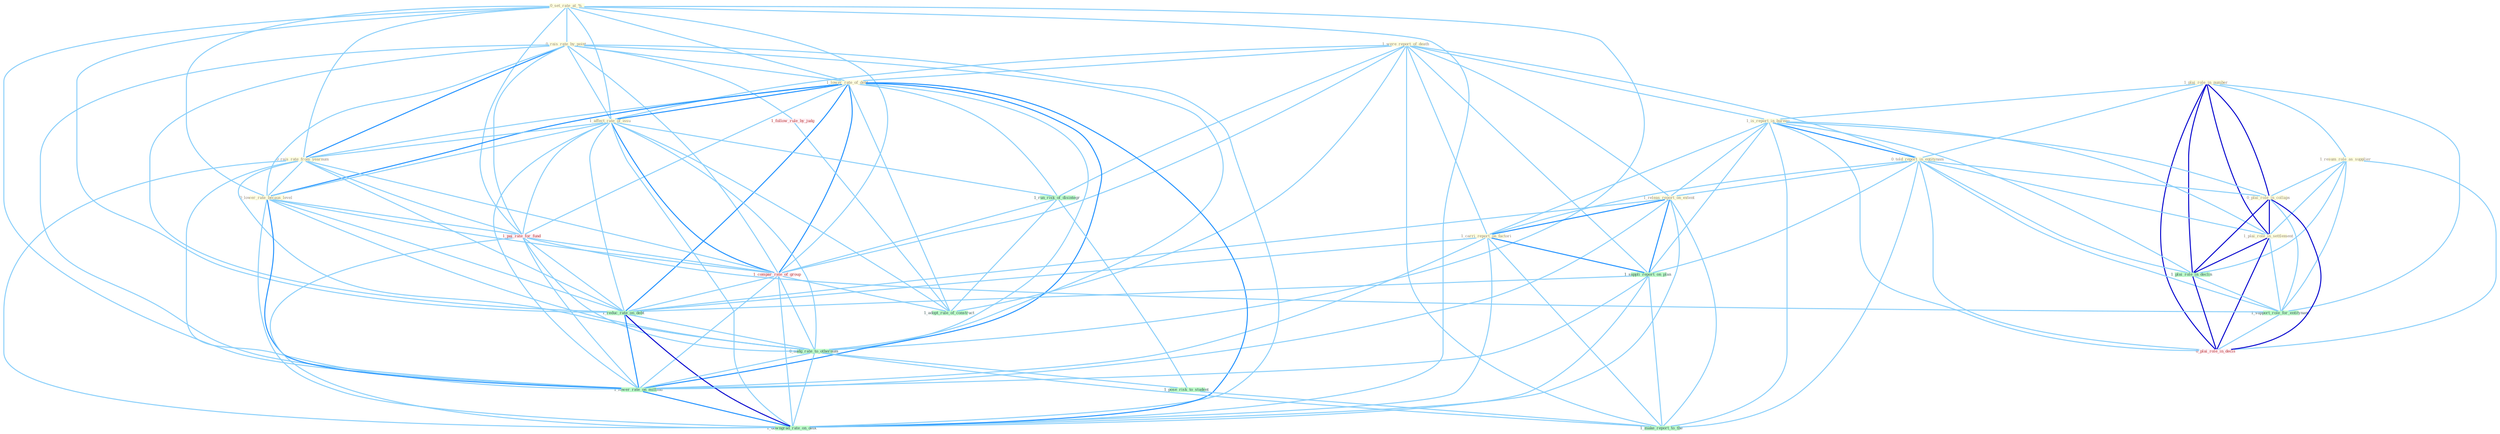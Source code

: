 Graph G{ 
    node
    [shape=polygon,style=filled,width=.5,height=.06,color="#BDFCC9",fixedsize=true,fontsize=4,
    fontcolor="#2f4f4f"];
    {node
    [color="#ffffe0", fontcolor="#8b7d6b"] "0_set_rate_at_% " "1_plai_role_in_number " "1_resum_role_as_supplier " "1_were_report_of_death " "0_rais_rate_by_point " "1_is_report_in_bureau " "0_told_report_in_entitynam " "1_releas_report_on_extent " "1_carri_report_on_factori " "0_plai_role_in_collaps " "1_lower_rate_of_debt " "1_affect_rate_of_issu " "0_rais_rate_from_yearnum " "0_lower_rate_becaus_level " "1_plai_role_in_settlement "}
{node [color="#fff0f5", fontcolor="#b22222"] "1_pai_rate_for_fund " "1_follow_rule_by_judg " "1_compar_rate_of_group " "0_plai_role_in_decis "}
edge [color="#B0E2FF"];

	"0_set_rate_at_% " -- "0_rais_rate_by_point " [w="1", color="#87cefa" ];
	"0_set_rate_at_% " -- "1_lower_rate_of_debt " [w="1", color="#87cefa" ];
	"0_set_rate_at_% " -- "1_affect_rate_of_issu " [w="1", color="#87cefa" ];
	"0_set_rate_at_% " -- "0_rais_rate_from_yearnum " [w="1", color="#87cefa" ];
	"0_set_rate_at_% " -- "0_lower_rate_becaus_level " [w="1", color="#87cefa" ];
	"0_set_rate_at_% " -- "1_pai_rate_for_fund " [w="1", color="#87cefa" ];
	"0_set_rate_at_% " -- "1_compar_rate_of_group " [w="1", color="#87cefa" ];
	"0_set_rate_at_% " -- "1_reduc_rate_on_debt " [w="1", color="#87cefa" ];
	"0_set_rate_at_% " -- "0_nudg_rate_to_othernum " [w="1", color="#87cefa" ];
	"0_set_rate_at_% " -- "1_lower_rate_on_million " [w="1", color="#87cefa" ];
	"0_set_rate_at_% " -- "1_downgrad_rate_on_debt " [w="1", color="#87cefa" ];
	"1_plai_role_in_number " -- "1_resum_role_as_supplier " [w="1", color="#87cefa" ];
	"1_plai_role_in_number " -- "1_is_report_in_bureau " [w="1", color="#87cefa" ];
	"1_plai_role_in_number " -- "0_told_report_in_entitynam " [w="1", color="#87cefa" ];
	"1_plai_role_in_number " -- "0_plai_role_in_collaps " [w="3", color="#0000cd" , len=0.6];
	"1_plai_role_in_number " -- "1_plai_role_in_settlement " [w="3", color="#0000cd" , len=0.6];
	"1_plai_role_in_number " -- "1_plai_role_in_declin " [w="3", color="#0000cd" , len=0.6];
	"1_plai_role_in_number " -- "1_support_role_for_entitynam " [w="1", color="#87cefa" ];
	"1_plai_role_in_number " -- "0_plai_role_in_decis " [w="3", color="#0000cd" , len=0.6];
	"1_resum_role_as_supplier " -- "0_plai_role_in_collaps " [w="1", color="#87cefa" ];
	"1_resum_role_as_supplier " -- "1_plai_role_in_settlement " [w="1", color="#87cefa" ];
	"1_resum_role_as_supplier " -- "1_plai_role_in_declin " [w="1", color="#87cefa" ];
	"1_resum_role_as_supplier " -- "1_support_role_for_entitynam " [w="1", color="#87cefa" ];
	"1_resum_role_as_supplier " -- "0_plai_role_in_decis " [w="1", color="#87cefa" ];
	"1_were_report_of_death " -- "1_is_report_in_bureau " [w="1", color="#87cefa" ];
	"1_were_report_of_death " -- "0_told_report_in_entitynam " [w="1", color="#87cefa" ];
	"1_were_report_of_death " -- "1_releas_report_on_extent " [w="1", color="#87cefa" ];
	"1_were_report_of_death " -- "1_carri_report_on_factori " [w="1", color="#87cefa" ];
	"1_were_report_of_death " -- "1_lower_rate_of_debt " [w="1", color="#87cefa" ];
	"1_were_report_of_death " -- "1_affect_rate_of_issu " [w="1", color="#87cefa" ];
	"1_were_report_of_death " -- "1_run_risk_of_disintegr " [w="1", color="#87cefa" ];
	"1_were_report_of_death " -- "1_suppli_report_on_plan " [w="1", color="#87cefa" ];
	"1_were_report_of_death " -- "1_compar_rate_of_group " [w="1", color="#87cefa" ];
	"1_were_report_of_death " -- "1_adopt_rule_of_construct " [w="1", color="#87cefa" ];
	"1_were_report_of_death " -- "1_make_report_to_the " [w="1", color="#87cefa" ];
	"0_rais_rate_by_point " -- "1_lower_rate_of_debt " [w="1", color="#87cefa" ];
	"0_rais_rate_by_point " -- "1_affect_rate_of_issu " [w="1", color="#87cefa" ];
	"0_rais_rate_by_point " -- "0_rais_rate_from_yearnum " [w="2", color="#1e90ff" , len=0.8];
	"0_rais_rate_by_point " -- "0_lower_rate_becaus_level " [w="1", color="#87cefa" ];
	"0_rais_rate_by_point " -- "1_pai_rate_for_fund " [w="1", color="#87cefa" ];
	"0_rais_rate_by_point " -- "1_follow_rule_by_judg " [w="1", color="#87cefa" ];
	"0_rais_rate_by_point " -- "1_compar_rate_of_group " [w="1", color="#87cefa" ];
	"0_rais_rate_by_point " -- "1_reduc_rate_on_debt " [w="1", color="#87cefa" ];
	"0_rais_rate_by_point " -- "0_nudg_rate_to_othernum " [w="1", color="#87cefa" ];
	"0_rais_rate_by_point " -- "1_lower_rate_on_million " [w="1", color="#87cefa" ];
	"0_rais_rate_by_point " -- "1_downgrad_rate_on_debt " [w="1", color="#87cefa" ];
	"1_is_report_in_bureau " -- "0_told_report_in_entitynam " [w="2", color="#1e90ff" , len=0.8];
	"1_is_report_in_bureau " -- "1_releas_report_on_extent " [w="1", color="#87cefa" ];
	"1_is_report_in_bureau " -- "1_carri_report_on_factori " [w="1", color="#87cefa" ];
	"1_is_report_in_bureau " -- "0_plai_role_in_collaps " [w="1", color="#87cefa" ];
	"1_is_report_in_bureau " -- "1_plai_role_in_settlement " [w="1", color="#87cefa" ];
	"1_is_report_in_bureau " -- "1_plai_role_in_declin " [w="1", color="#87cefa" ];
	"1_is_report_in_bureau " -- "1_suppli_report_on_plan " [w="1", color="#87cefa" ];
	"1_is_report_in_bureau " -- "0_plai_role_in_decis " [w="1", color="#87cefa" ];
	"1_is_report_in_bureau " -- "1_make_report_to_the " [w="1", color="#87cefa" ];
	"0_told_report_in_entitynam " -- "1_releas_report_on_extent " [w="1", color="#87cefa" ];
	"0_told_report_in_entitynam " -- "1_carri_report_on_factori " [w="1", color="#87cefa" ];
	"0_told_report_in_entitynam " -- "0_plai_role_in_collaps " [w="1", color="#87cefa" ];
	"0_told_report_in_entitynam " -- "1_plai_role_in_settlement " [w="1", color="#87cefa" ];
	"0_told_report_in_entitynam " -- "1_plai_role_in_declin " [w="1", color="#87cefa" ];
	"0_told_report_in_entitynam " -- "1_suppli_report_on_plan " [w="1", color="#87cefa" ];
	"0_told_report_in_entitynam " -- "1_support_role_for_entitynam " [w="1", color="#87cefa" ];
	"0_told_report_in_entitynam " -- "0_plai_role_in_decis " [w="1", color="#87cefa" ];
	"0_told_report_in_entitynam " -- "1_make_report_to_the " [w="1", color="#87cefa" ];
	"1_releas_report_on_extent " -- "1_carri_report_on_factori " [w="2", color="#1e90ff" , len=0.8];
	"1_releas_report_on_extent " -- "1_suppli_report_on_plan " [w="2", color="#1e90ff" , len=0.8];
	"1_releas_report_on_extent " -- "1_reduc_rate_on_debt " [w="1", color="#87cefa" ];
	"1_releas_report_on_extent " -- "1_lower_rate_on_million " [w="1", color="#87cefa" ];
	"1_releas_report_on_extent " -- "1_downgrad_rate_on_debt " [w="1", color="#87cefa" ];
	"1_releas_report_on_extent " -- "1_make_report_to_the " [w="1", color="#87cefa" ];
	"1_carri_report_on_factori " -- "1_suppli_report_on_plan " [w="2", color="#1e90ff" , len=0.8];
	"1_carri_report_on_factori " -- "1_reduc_rate_on_debt " [w="1", color="#87cefa" ];
	"1_carri_report_on_factori " -- "1_lower_rate_on_million " [w="1", color="#87cefa" ];
	"1_carri_report_on_factori " -- "1_downgrad_rate_on_debt " [w="1", color="#87cefa" ];
	"1_carri_report_on_factori " -- "1_make_report_to_the " [w="1", color="#87cefa" ];
	"0_plai_role_in_collaps " -- "1_plai_role_in_settlement " [w="3", color="#0000cd" , len=0.6];
	"0_plai_role_in_collaps " -- "1_plai_role_in_declin " [w="3", color="#0000cd" , len=0.6];
	"0_plai_role_in_collaps " -- "1_support_role_for_entitynam " [w="1", color="#87cefa" ];
	"0_plai_role_in_collaps " -- "0_plai_role_in_decis " [w="3", color="#0000cd" , len=0.6];
	"1_lower_rate_of_debt " -- "1_affect_rate_of_issu " [w="2", color="#1e90ff" , len=0.8];
	"1_lower_rate_of_debt " -- "0_rais_rate_from_yearnum " [w="1", color="#87cefa" ];
	"1_lower_rate_of_debt " -- "0_lower_rate_becaus_level " [w="2", color="#1e90ff" , len=0.8];
	"1_lower_rate_of_debt " -- "1_run_risk_of_disintegr " [w="1", color="#87cefa" ];
	"1_lower_rate_of_debt " -- "1_pai_rate_for_fund " [w="1", color="#87cefa" ];
	"1_lower_rate_of_debt " -- "1_compar_rate_of_group " [w="2", color="#1e90ff" , len=0.8];
	"1_lower_rate_of_debt " -- "1_reduc_rate_on_debt " [w="2", color="#1e90ff" , len=0.8];
	"1_lower_rate_of_debt " -- "0_nudg_rate_to_othernum " [w="1", color="#87cefa" ];
	"1_lower_rate_of_debt " -- "1_adopt_rule_of_construct " [w="1", color="#87cefa" ];
	"1_lower_rate_of_debt " -- "1_lower_rate_on_million " [w="2", color="#1e90ff" , len=0.8];
	"1_lower_rate_of_debt " -- "1_downgrad_rate_on_debt " [w="2", color="#1e90ff" , len=0.8];
	"1_affect_rate_of_issu " -- "0_rais_rate_from_yearnum " [w="1", color="#87cefa" ];
	"1_affect_rate_of_issu " -- "0_lower_rate_becaus_level " [w="1", color="#87cefa" ];
	"1_affect_rate_of_issu " -- "1_run_risk_of_disintegr " [w="1", color="#87cefa" ];
	"1_affect_rate_of_issu " -- "1_pai_rate_for_fund " [w="1", color="#87cefa" ];
	"1_affect_rate_of_issu " -- "1_compar_rate_of_group " [w="2", color="#1e90ff" , len=0.8];
	"1_affect_rate_of_issu " -- "1_reduc_rate_on_debt " [w="1", color="#87cefa" ];
	"1_affect_rate_of_issu " -- "0_nudg_rate_to_othernum " [w="1", color="#87cefa" ];
	"1_affect_rate_of_issu " -- "1_adopt_rule_of_construct " [w="1", color="#87cefa" ];
	"1_affect_rate_of_issu " -- "1_lower_rate_on_million " [w="1", color="#87cefa" ];
	"1_affect_rate_of_issu " -- "1_downgrad_rate_on_debt " [w="1", color="#87cefa" ];
	"0_rais_rate_from_yearnum " -- "0_lower_rate_becaus_level " [w="1", color="#87cefa" ];
	"0_rais_rate_from_yearnum " -- "1_pai_rate_for_fund " [w="1", color="#87cefa" ];
	"0_rais_rate_from_yearnum " -- "1_compar_rate_of_group " [w="1", color="#87cefa" ];
	"0_rais_rate_from_yearnum " -- "1_reduc_rate_on_debt " [w="1", color="#87cefa" ];
	"0_rais_rate_from_yearnum " -- "0_nudg_rate_to_othernum " [w="1", color="#87cefa" ];
	"0_rais_rate_from_yearnum " -- "1_lower_rate_on_million " [w="1", color="#87cefa" ];
	"0_rais_rate_from_yearnum " -- "1_downgrad_rate_on_debt " [w="1", color="#87cefa" ];
	"0_lower_rate_becaus_level " -- "1_pai_rate_for_fund " [w="1", color="#87cefa" ];
	"0_lower_rate_becaus_level " -- "1_compar_rate_of_group " [w="1", color="#87cefa" ];
	"0_lower_rate_becaus_level " -- "1_reduc_rate_on_debt " [w="1", color="#87cefa" ];
	"0_lower_rate_becaus_level " -- "0_nudg_rate_to_othernum " [w="1", color="#87cefa" ];
	"0_lower_rate_becaus_level " -- "1_lower_rate_on_million " [w="2", color="#1e90ff" , len=0.8];
	"0_lower_rate_becaus_level " -- "1_downgrad_rate_on_debt " [w="1", color="#87cefa" ];
	"1_plai_role_in_settlement " -- "1_plai_role_in_declin " [w="3", color="#0000cd" , len=0.6];
	"1_plai_role_in_settlement " -- "1_support_role_for_entitynam " [w="1", color="#87cefa" ];
	"1_plai_role_in_settlement " -- "0_plai_role_in_decis " [w="3", color="#0000cd" , len=0.6];
	"1_run_risk_of_disintegr " -- "1_compar_rate_of_group " [w="1", color="#87cefa" ];
	"1_run_risk_of_disintegr " -- "1_pose_risk_to_student " [w="1", color="#87cefa" ];
	"1_run_risk_of_disintegr " -- "1_adopt_rule_of_construct " [w="1", color="#87cefa" ];
	"1_plai_role_in_declin " -- "1_support_role_for_entitynam " [w="1", color="#87cefa" ];
	"1_plai_role_in_declin " -- "0_plai_role_in_decis " [w="3", color="#0000cd" , len=0.6];
	"1_suppli_report_on_plan " -- "1_reduc_rate_on_debt " [w="1", color="#87cefa" ];
	"1_suppli_report_on_plan " -- "1_lower_rate_on_million " [w="1", color="#87cefa" ];
	"1_suppli_report_on_plan " -- "1_downgrad_rate_on_debt " [w="1", color="#87cefa" ];
	"1_suppli_report_on_plan " -- "1_make_report_to_the " [w="1", color="#87cefa" ];
	"1_pai_rate_for_fund " -- "1_compar_rate_of_group " [w="1", color="#87cefa" ];
	"1_pai_rate_for_fund " -- "1_reduc_rate_on_debt " [w="1", color="#87cefa" ];
	"1_pai_rate_for_fund " -- "0_nudg_rate_to_othernum " [w="1", color="#87cefa" ];
	"1_pai_rate_for_fund " -- "1_support_role_for_entitynam " [w="1", color="#87cefa" ];
	"1_pai_rate_for_fund " -- "1_lower_rate_on_million " [w="1", color="#87cefa" ];
	"1_pai_rate_for_fund " -- "1_downgrad_rate_on_debt " [w="1", color="#87cefa" ];
	"1_follow_rule_by_judg " -- "1_adopt_rule_of_construct " [w="1", color="#87cefa" ];
	"1_compar_rate_of_group " -- "1_reduc_rate_on_debt " [w="1", color="#87cefa" ];
	"1_compar_rate_of_group " -- "0_nudg_rate_to_othernum " [w="1", color="#87cefa" ];
	"1_compar_rate_of_group " -- "1_adopt_rule_of_construct " [w="1", color="#87cefa" ];
	"1_compar_rate_of_group " -- "1_lower_rate_on_million " [w="1", color="#87cefa" ];
	"1_compar_rate_of_group " -- "1_downgrad_rate_on_debt " [w="1", color="#87cefa" ];
	"1_reduc_rate_on_debt " -- "0_nudg_rate_to_othernum " [w="1", color="#87cefa" ];
	"1_reduc_rate_on_debt " -- "1_lower_rate_on_million " [w="2", color="#1e90ff" , len=0.8];
	"1_reduc_rate_on_debt " -- "1_downgrad_rate_on_debt " [w="3", color="#0000cd" , len=0.6];
	"0_nudg_rate_to_othernum " -- "1_pose_risk_to_student " [w="1", color="#87cefa" ];
	"0_nudg_rate_to_othernum " -- "1_lower_rate_on_million " [w="1", color="#87cefa" ];
	"0_nudg_rate_to_othernum " -- "1_downgrad_rate_on_debt " [w="1", color="#87cefa" ];
	"0_nudg_rate_to_othernum " -- "1_make_report_to_the " [w="1", color="#87cefa" ];
	"1_support_role_for_entitynam " -- "0_plai_role_in_decis " [w="1", color="#87cefa" ];
	"1_pose_risk_to_student " -- "1_make_report_to_the " [w="1", color="#87cefa" ];
	"1_lower_rate_on_million " -- "1_downgrad_rate_on_debt " [w="2", color="#1e90ff" , len=0.8];
}